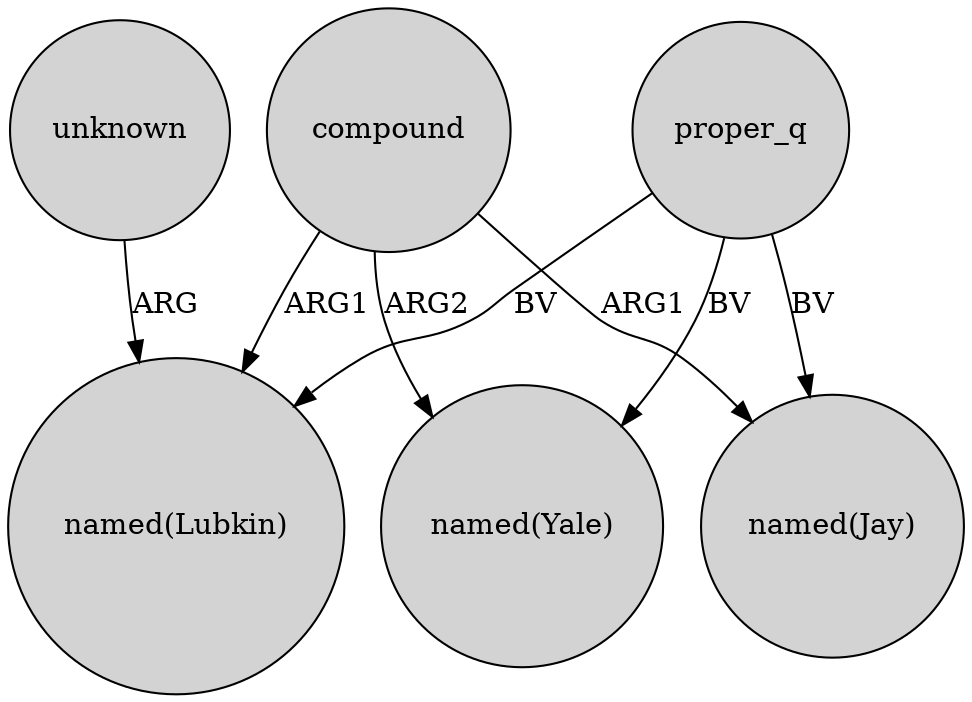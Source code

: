 digraph {
	node [shape=circle style=filled]
	proper_q -> "named(Yale)" [label=BV]
	compound -> "named(Lubkin)" [label=ARG1]
	unknown -> "named(Lubkin)" [label=ARG]
	proper_q -> "named(Jay)" [label=BV]
	compound -> "named(Jay)" [label=ARG1]
	compound -> "named(Yale)" [label=ARG2]
	proper_q -> "named(Lubkin)" [label=BV]
}
